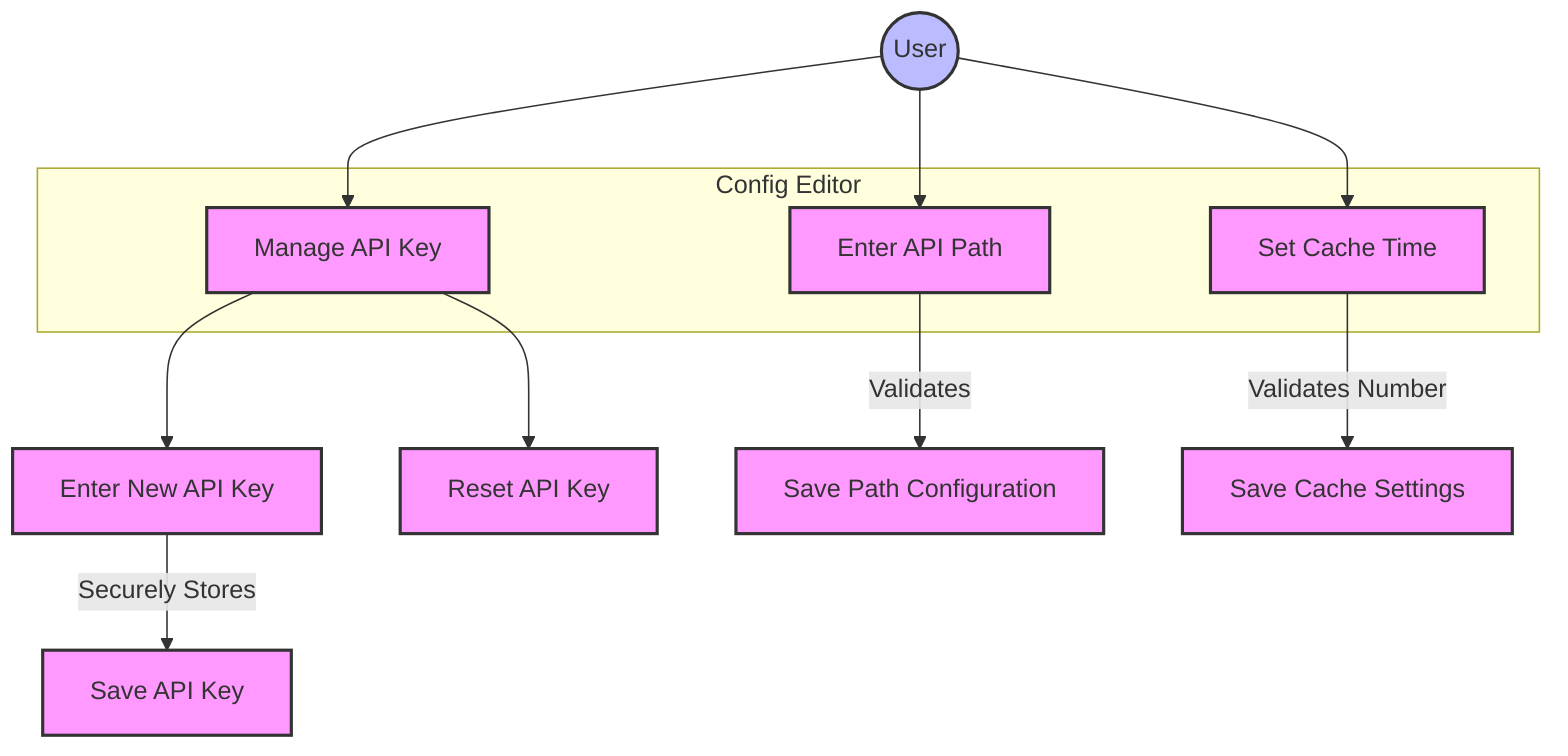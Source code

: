 graph TB
    %% Actors and Use Cases
    User((User))
    subgraph Config Editor
        A[Enter API Path]
        B[Manage API Key]
        C[Set Cache Time]
    end

    %% Relationships
    User --> A
    User --> B
    User --> C

    %% Sub-actions for API Key management
    B --> B1[Enter New API Key]
    B --> B2[Reset API Key]

    %% Additional details
    A -->|Validates| D[Save Path Configuration]
    B1 -->|Securely Stores| E[Save API Key]
    C -->|Validates Number| F[Save Cache Settings]

    %% Styling
    classDef default fill:#f9f,stroke:#333,stroke-width:2px
    classDef actor fill:#bbf,stroke:#333,stroke-width:2px
    class User actor